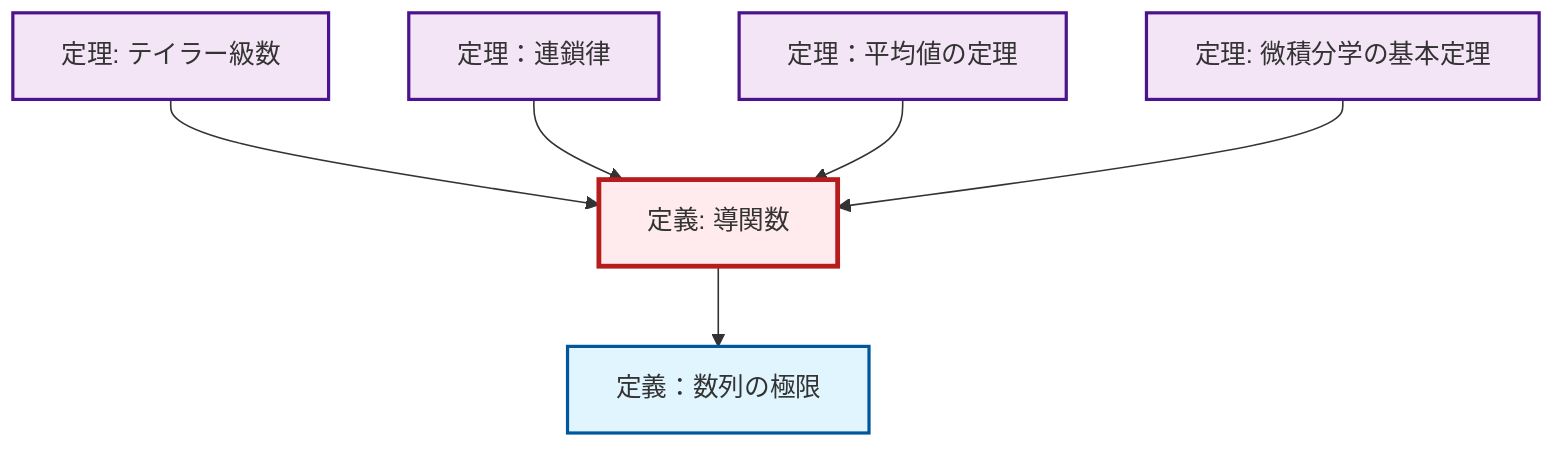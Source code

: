 graph TD
    classDef definition fill:#e1f5fe,stroke:#01579b,stroke-width:2px
    classDef theorem fill:#f3e5f5,stroke:#4a148c,stroke-width:2px
    classDef axiom fill:#fff3e0,stroke:#e65100,stroke-width:2px
    classDef example fill:#e8f5e9,stroke:#1b5e20,stroke-width:2px
    classDef current fill:#ffebee,stroke:#b71c1c,stroke-width:3px
    thm-mean-value["定理：平均値の定理"]:::theorem
    thm-taylor-series["定理: テイラー級数"]:::theorem
    thm-fundamental-calculus["定理: 微積分学の基本定理"]:::theorem
    thm-chain-rule["定理：連鎖律"]:::theorem
    def-derivative["定義: 導関数"]:::definition
    def-limit["定義：数列の極限"]:::definition
    thm-taylor-series --> def-derivative
    thm-chain-rule --> def-derivative
    thm-mean-value --> def-derivative
    def-derivative --> def-limit
    thm-fundamental-calculus --> def-derivative
    class def-derivative current